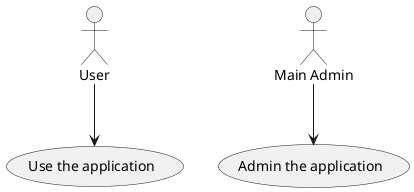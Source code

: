 @startuml
' 火柴人 默认
:User: --> (Use)
"Main Admin" as Admin
"Use the application" as (Use)
Admin --> (Admin the application)
@enduml

@startuml
' 用户头像
skinparam actorStyle awesome
:User: --> (Use)
"Main Admin" as Admin
"Use the application" as (Use)
Admin --> (Admin the application)
@enduml

@startuml
' 透明人
skinparam actorStyle Hollow
:User: --> (Use)
"Main Admin" as Admin
"Use the application" as (Use)
Admin --> (Admin the application)
@enduml